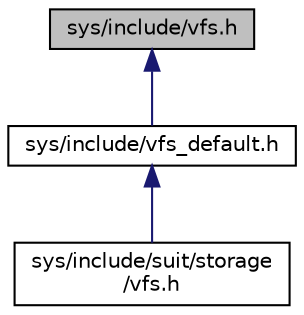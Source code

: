 digraph "sys/include/vfs.h"
{
 // LATEX_PDF_SIZE
  edge [fontname="Helvetica",fontsize="10",labelfontname="Helvetica",labelfontsize="10"];
  node [fontname="Helvetica",fontsize="10",shape=record];
  Node1 [label="sys/include/vfs.h",height=0.2,width=0.4,color="black", fillcolor="grey75", style="filled", fontcolor="black",tooltip="VFS layer API declarations."];
  Node1 -> Node2 [dir="back",color="midnightblue",fontsize="10",style="solid",fontname="Helvetica"];
  Node2 [label="sys/include/vfs_default.h",height=0.2,width=0.4,color="black", fillcolor="white", style="filled",URL="$vfs__default_8h.html",tooltip="VFS default mount points."];
  Node2 -> Node3 [dir="back",color="midnightblue",fontsize="10",style="solid",fontname="Helvetica"];
  Node3 [label="sys/include/suit/storage\l/vfs.h",height=0.2,width=0.4,color="black", fillcolor="white", style="filled",URL="$suit_2storage_2vfs_8h_source.html",tooltip=" "];
}
